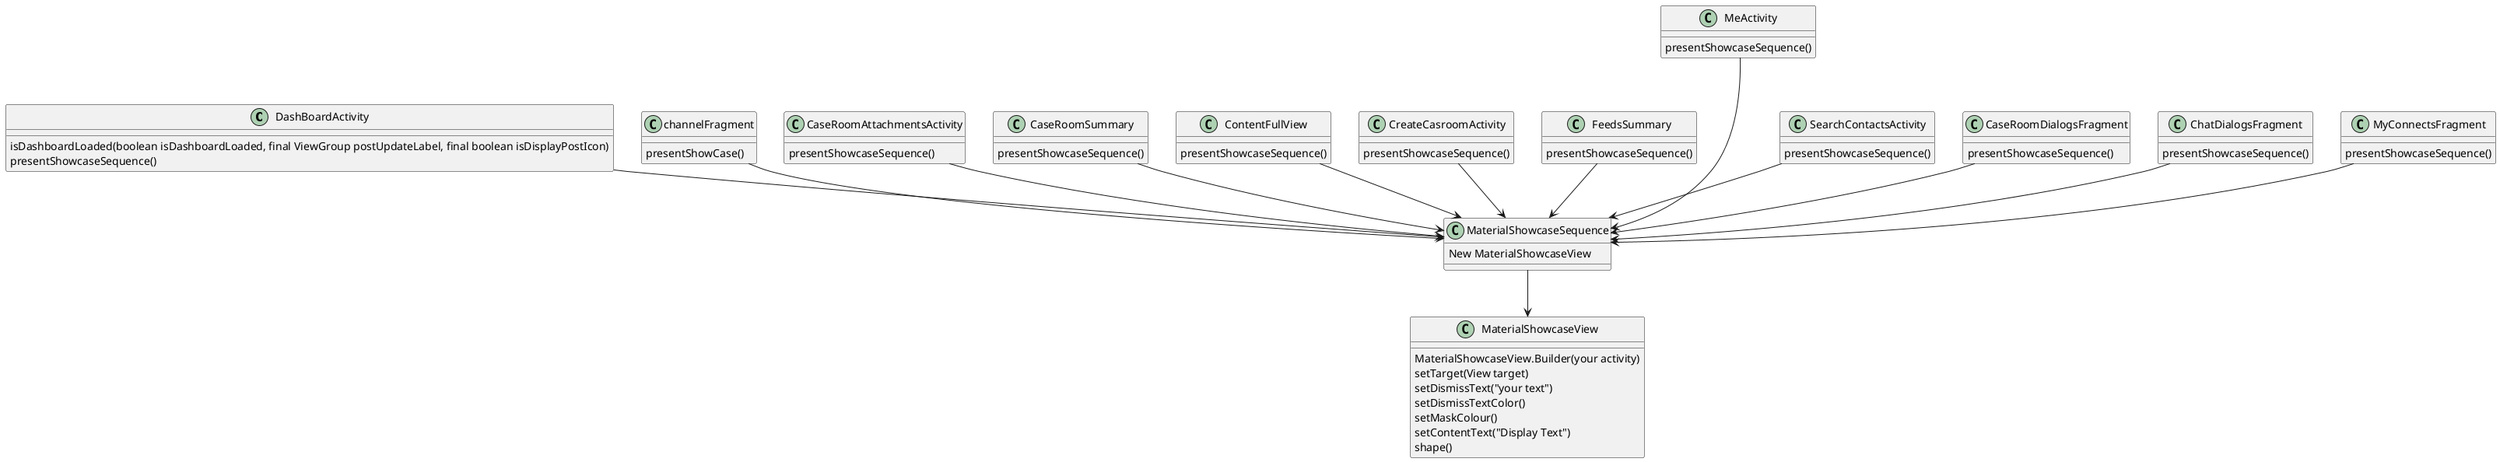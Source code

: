 @startuml
DashBoardActivity  --> MaterialShowcaseSequence
channelFragment --> MaterialShowcaseSequence
CaseRoomAttachmentsActivity --> MaterialShowcaseSequence
CaseRoomSummary --> MaterialShowcaseSequence
ContentFullView --> MaterialShowcaseSequence
CreateCasroomActivity  -->  MaterialShowcaseSequence
FeedsSummary  --> MaterialShowcaseSequence
MeActivity  ---> MaterialShowcaseSequence
SearchContactsActivity  --> MaterialShowcaseSequence
CaseRoomDialogsFragment  -->  MaterialShowcaseSequence
ChatDialogsFragment -->  MaterialShowcaseSequence
MyConnectsFragment  --> MaterialShowcaseSequence
MaterialShowcaseSequence  --> MaterialShowcaseView

class DashBoardActivity{
isDashboardLoaded(boolean isDashboardLoaded, final ViewGroup postUpdateLabel, final boolean isDisplayPostIcon)
presentShowcaseSequence()
}

class channelFragment{
presentShowCase()
}

class CaseRoomAttachmentsActivity {
presentShowcaseSequence()
}

class CaseRoomSummary {
presentShowcaseSequence()
}

class ContentFullView {
presentShowcaseSequence()
}

class CreateCasroomActivity {
presentShowcaseSequence()
}

class FeedsSummary {
presentShowcaseSequence()
}

class MeActivity {
presentShowcaseSequence()
}

class SearchContactsActivity {
presentShowcaseSequence()
}

class CaseRoomDialogsFragment {
presentShowcaseSequence()
}

class ChatDialogsFragment {
presentShowcaseSequence()
}

class MyConnectsFragment {
presentShowcaseSequence()
}

class MaterialShowcaseSequence {
New MaterialShowcaseView

}

class MaterialShowcaseView {
MaterialShowcaseView.Builder(your activity)
setTarget(View target)
setDismissText("your text")
setDismissTextColor()
setMaskColour()
setContentText("Display Text")
shape()
}

@enduml